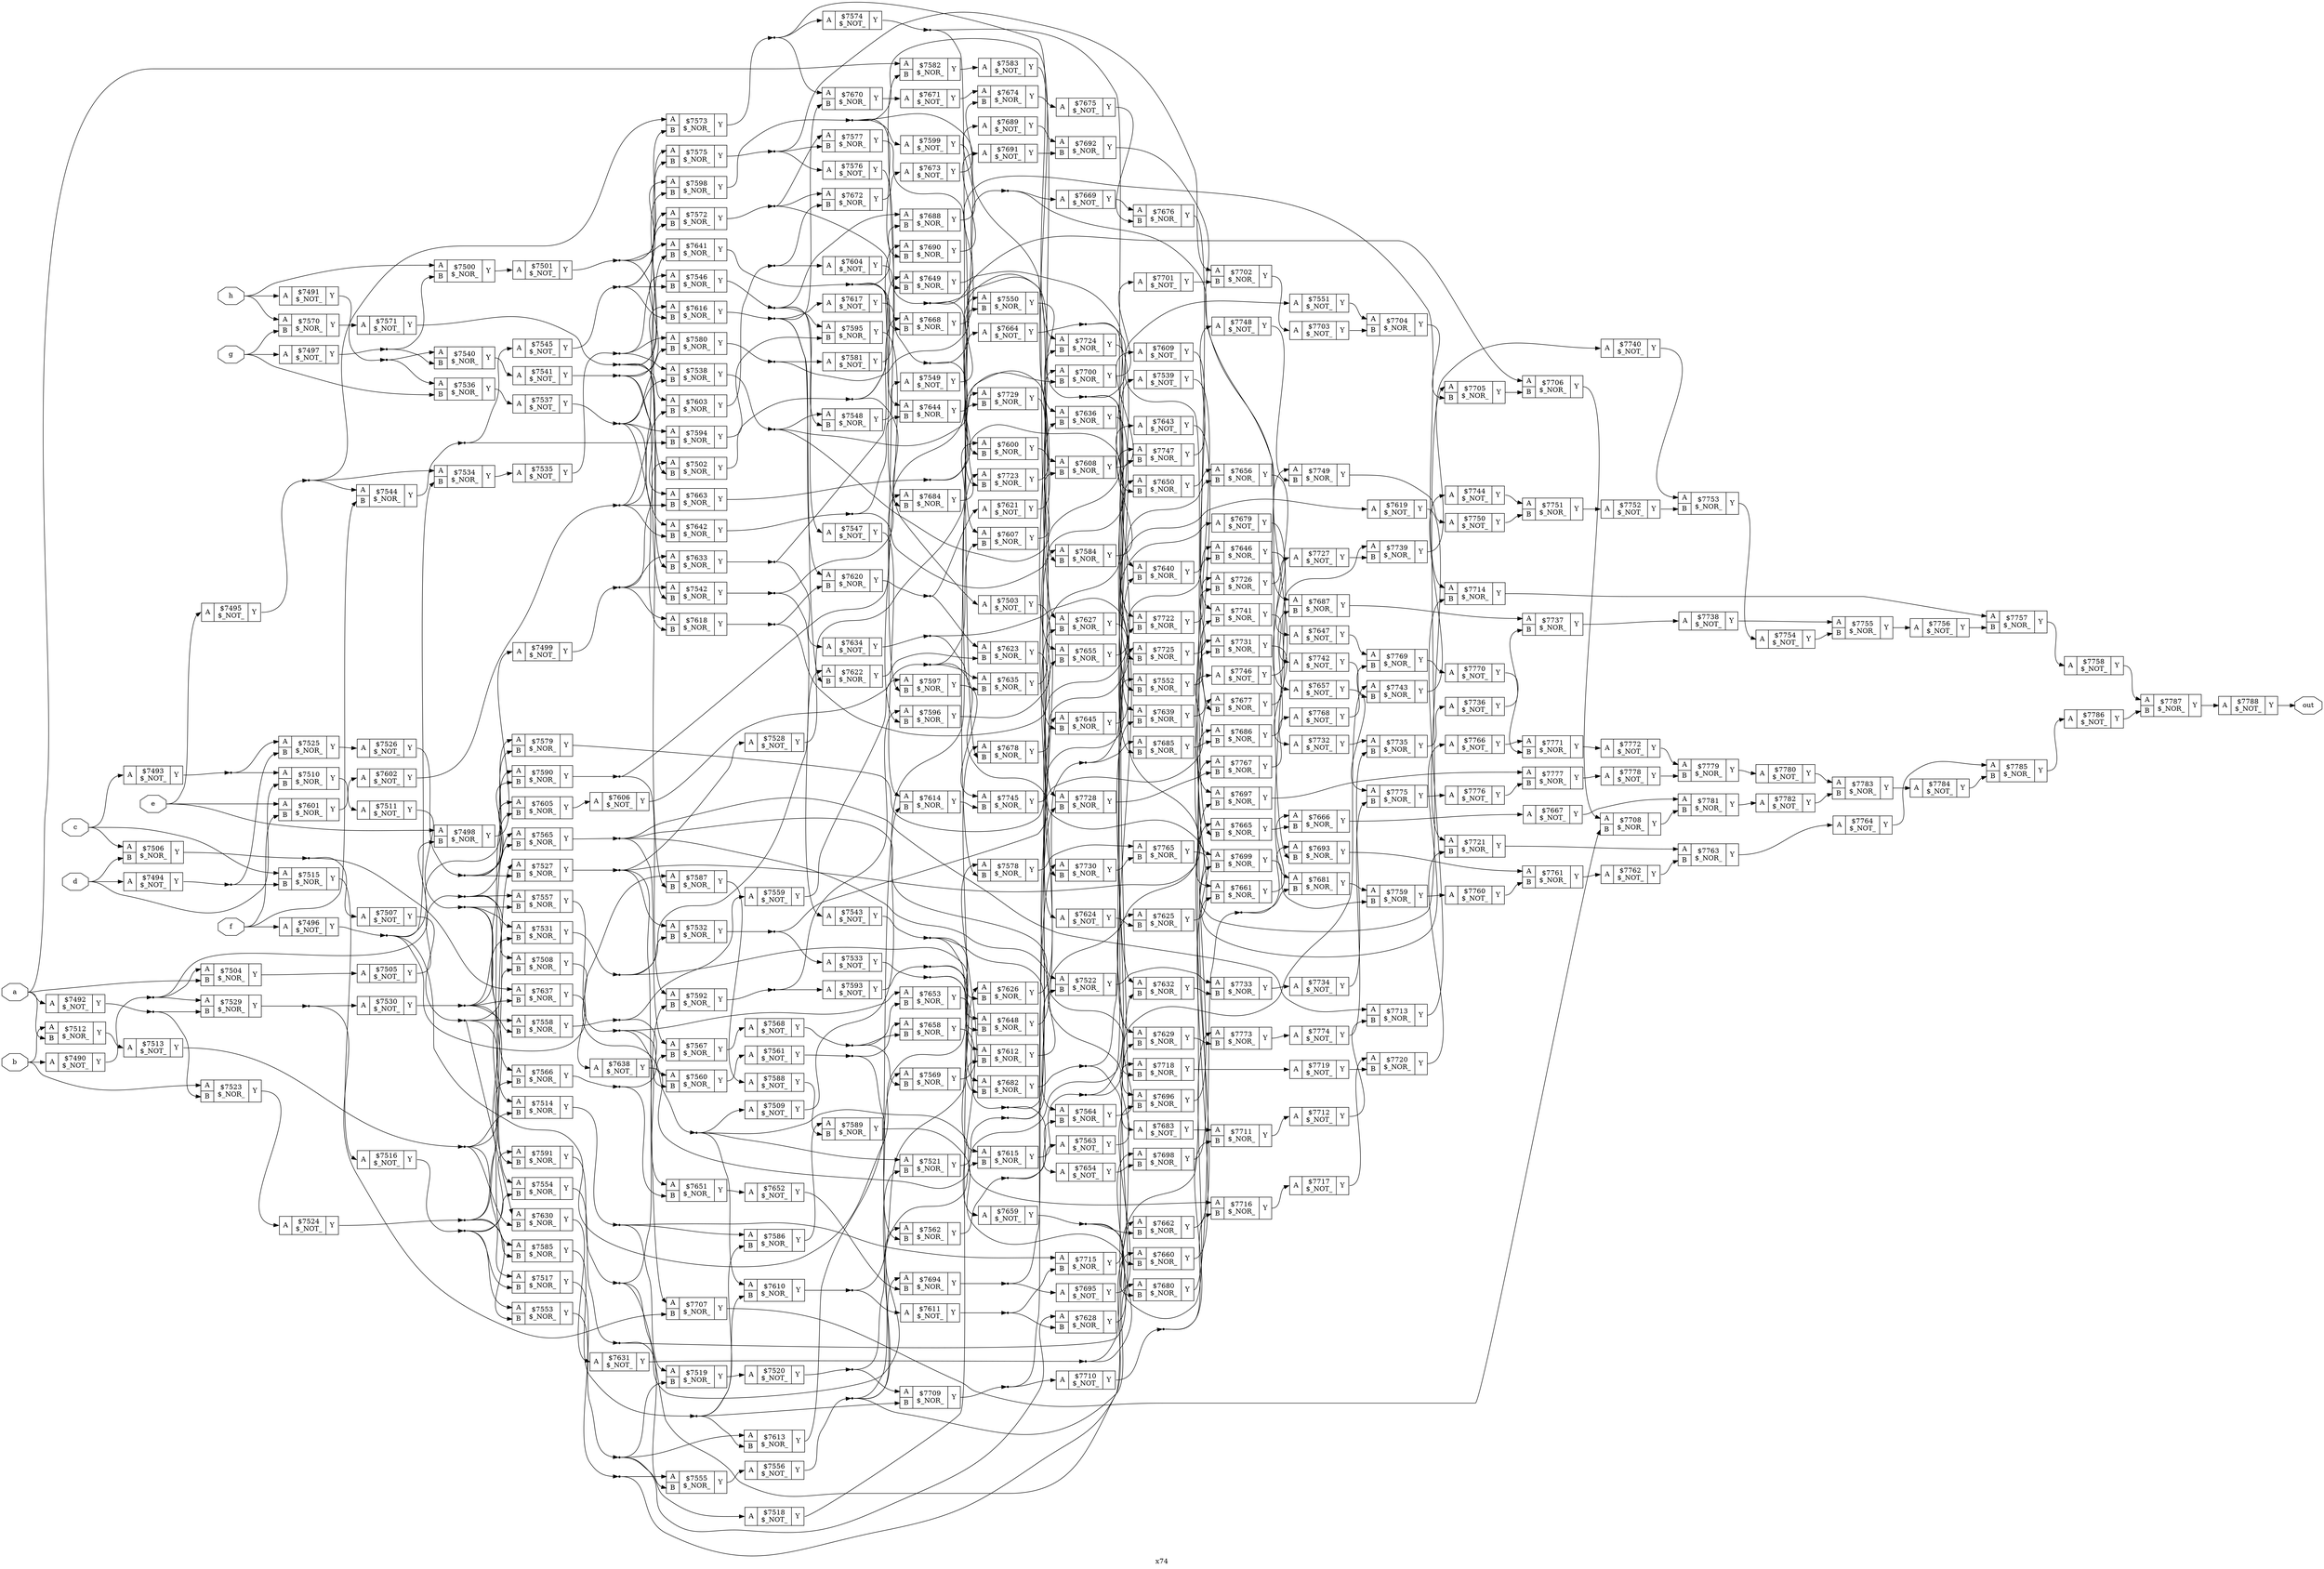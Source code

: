 digraph "x74" {
label="x74";
rankdir="LR";
remincross=true;
n299 [ shape=octagon, label="a", color="black", fontcolor="black" ];
n300 [ shape=octagon, label="b", color="black", fontcolor="black" ];
n301 [ shape=octagon, label="c", color="black", fontcolor="black" ];
n302 [ shape=octagon, label="d", color="black", fontcolor="black" ];
n303 [ shape=octagon, label="e", color="black", fontcolor="black" ];
n304 [ shape=octagon, label="f", color="black", fontcolor="black" ];
n305 [ shape=octagon, label="g", color="black", fontcolor="black" ];
n306 [ shape=octagon, label="h", color="black", fontcolor="black" ];
n307 [ shape=octagon, label="out", color="black", fontcolor="black" ];
c310 [ shape=record, label="{{<p308> A}|$7490\n$_NOT_|{<p309> Y}}" ];
c311 [ shape=record, label="{{<p308> A}|$7491\n$_NOT_|{<p309> Y}}" ];
c312 [ shape=record, label="{{<p308> A}|$7492\n$_NOT_|{<p309> Y}}" ];
c313 [ shape=record, label="{{<p308> A}|$7493\n$_NOT_|{<p309> Y}}" ];
c314 [ shape=record, label="{{<p308> A}|$7494\n$_NOT_|{<p309> Y}}" ];
c315 [ shape=record, label="{{<p308> A}|$7495\n$_NOT_|{<p309> Y}}" ];
c316 [ shape=record, label="{{<p308> A}|$7496\n$_NOT_|{<p309> Y}}" ];
c317 [ shape=record, label="{{<p308> A}|$7497\n$_NOT_|{<p309> Y}}" ];
c319 [ shape=record, label="{{<p308> A|<p318> B}|$7498\n$_NOR_|{<p309> Y}}" ];
c320 [ shape=record, label="{{<p308> A}|$7499\n$_NOT_|{<p309> Y}}" ];
c321 [ shape=record, label="{{<p308> A|<p318> B}|$7500\n$_NOR_|{<p309> Y}}" ];
c322 [ shape=record, label="{{<p308> A}|$7501\n$_NOT_|{<p309> Y}}" ];
c323 [ shape=record, label="{{<p308> A|<p318> B}|$7502\n$_NOR_|{<p309> Y}}" ];
c324 [ shape=record, label="{{<p308> A}|$7503\n$_NOT_|{<p309> Y}}" ];
c325 [ shape=record, label="{{<p308> A|<p318> B}|$7504\n$_NOR_|{<p309> Y}}" ];
c326 [ shape=record, label="{{<p308> A}|$7505\n$_NOT_|{<p309> Y}}" ];
c327 [ shape=record, label="{{<p308> A|<p318> B}|$7506\n$_NOR_|{<p309> Y}}" ];
c328 [ shape=record, label="{{<p308> A}|$7507\n$_NOT_|{<p309> Y}}" ];
c329 [ shape=record, label="{{<p308> A|<p318> B}|$7508\n$_NOR_|{<p309> Y}}" ];
c330 [ shape=record, label="{{<p308> A}|$7509\n$_NOT_|{<p309> Y}}" ];
c331 [ shape=record, label="{{<p308> A|<p318> B}|$7510\n$_NOR_|{<p309> Y}}" ];
c332 [ shape=record, label="{{<p308> A}|$7511\n$_NOT_|{<p309> Y}}" ];
c333 [ shape=record, label="{{<p308> A|<p318> B}|$7512\n$_NOR_|{<p309> Y}}" ];
c334 [ shape=record, label="{{<p308> A}|$7513\n$_NOT_|{<p309> Y}}" ];
c335 [ shape=record, label="{{<p308> A|<p318> B}|$7514\n$_NOR_|{<p309> Y}}" ];
c336 [ shape=record, label="{{<p308> A|<p318> B}|$7515\n$_NOR_|{<p309> Y}}" ];
c337 [ shape=record, label="{{<p308> A}|$7516\n$_NOT_|{<p309> Y}}" ];
c338 [ shape=record, label="{{<p308> A|<p318> B}|$7517\n$_NOR_|{<p309> Y}}" ];
c339 [ shape=record, label="{{<p308> A}|$7518\n$_NOT_|{<p309> Y}}" ];
c340 [ shape=record, label="{{<p308> A|<p318> B}|$7519\n$_NOR_|{<p309> Y}}" ];
c341 [ shape=record, label="{{<p308> A}|$7520\n$_NOT_|{<p309> Y}}" ];
c342 [ shape=record, label="{{<p308> A|<p318> B}|$7521\n$_NOR_|{<p309> Y}}" ];
c343 [ shape=record, label="{{<p308> A|<p318> B}|$7522\n$_NOR_|{<p309> Y}}" ];
c344 [ shape=record, label="{{<p308> A|<p318> B}|$7523\n$_NOR_|{<p309> Y}}" ];
c345 [ shape=record, label="{{<p308> A}|$7524\n$_NOT_|{<p309> Y}}" ];
c346 [ shape=record, label="{{<p308> A|<p318> B}|$7525\n$_NOR_|{<p309> Y}}" ];
c347 [ shape=record, label="{{<p308> A}|$7526\n$_NOT_|{<p309> Y}}" ];
c348 [ shape=record, label="{{<p308> A|<p318> B}|$7527\n$_NOR_|{<p309> Y}}" ];
c349 [ shape=record, label="{{<p308> A}|$7528\n$_NOT_|{<p309> Y}}" ];
c350 [ shape=record, label="{{<p308> A|<p318> B}|$7529\n$_NOR_|{<p309> Y}}" ];
c351 [ shape=record, label="{{<p308> A}|$7530\n$_NOT_|{<p309> Y}}" ];
c352 [ shape=record, label="{{<p308> A|<p318> B}|$7531\n$_NOR_|{<p309> Y}}" ];
c353 [ shape=record, label="{{<p308> A|<p318> B}|$7532\n$_NOR_|{<p309> Y}}" ];
c354 [ shape=record, label="{{<p308> A}|$7533\n$_NOT_|{<p309> Y}}" ];
c355 [ shape=record, label="{{<p308> A|<p318> B}|$7534\n$_NOR_|{<p309> Y}}" ];
c356 [ shape=record, label="{{<p308> A}|$7535\n$_NOT_|{<p309> Y}}" ];
c357 [ shape=record, label="{{<p308> A|<p318> B}|$7536\n$_NOR_|{<p309> Y}}" ];
c358 [ shape=record, label="{{<p308> A}|$7537\n$_NOT_|{<p309> Y}}" ];
c359 [ shape=record, label="{{<p308> A|<p318> B}|$7538\n$_NOR_|{<p309> Y}}" ];
c360 [ shape=record, label="{{<p308> A}|$7539\n$_NOT_|{<p309> Y}}" ];
c361 [ shape=record, label="{{<p308> A|<p318> B}|$7540\n$_NOR_|{<p309> Y}}" ];
c362 [ shape=record, label="{{<p308> A}|$7541\n$_NOT_|{<p309> Y}}" ];
c363 [ shape=record, label="{{<p308> A|<p318> B}|$7542\n$_NOR_|{<p309> Y}}" ];
c364 [ shape=record, label="{{<p308> A}|$7543\n$_NOT_|{<p309> Y}}" ];
c365 [ shape=record, label="{{<p308> A|<p318> B}|$7544\n$_NOR_|{<p309> Y}}" ];
c366 [ shape=record, label="{{<p308> A}|$7545\n$_NOT_|{<p309> Y}}" ];
c367 [ shape=record, label="{{<p308> A|<p318> B}|$7546\n$_NOR_|{<p309> Y}}" ];
c368 [ shape=record, label="{{<p308> A}|$7547\n$_NOT_|{<p309> Y}}" ];
c369 [ shape=record, label="{{<p308> A|<p318> B}|$7548\n$_NOR_|{<p309> Y}}" ];
c370 [ shape=record, label="{{<p308> A}|$7549\n$_NOT_|{<p309> Y}}" ];
c371 [ shape=record, label="{{<p308> A|<p318> B}|$7550\n$_NOR_|{<p309> Y}}" ];
c372 [ shape=record, label="{{<p308> A}|$7551\n$_NOT_|{<p309> Y}}" ];
c373 [ shape=record, label="{{<p308> A|<p318> B}|$7552\n$_NOR_|{<p309> Y}}" ];
c374 [ shape=record, label="{{<p308> A|<p318> B}|$7553\n$_NOR_|{<p309> Y}}" ];
c375 [ shape=record, label="{{<p308> A|<p318> B}|$7554\n$_NOR_|{<p309> Y}}" ];
c376 [ shape=record, label="{{<p308> A|<p318> B}|$7555\n$_NOR_|{<p309> Y}}" ];
c377 [ shape=record, label="{{<p308> A}|$7556\n$_NOT_|{<p309> Y}}" ];
c378 [ shape=record, label="{{<p308> A|<p318> B}|$7557\n$_NOR_|{<p309> Y}}" ];
c379 [ shape=record, label="{{<p308> A|<p318> B}|$7558\n$_NOR_|{<p309> Y}}" ];
c380 [ shape=record, label="{{<p308> A}|$7559\n$_NOT_|{<p309> Y}}" ];
c381 [ shape=record, label="{{<p308> A|<p318> B}|$7560\n$_NOR_|{<p309> Y}}" ];
c382 [ shape=record, label="{{<p308> A}|$7561\n$_NOT_|{<p309> Y}}" ];
c383 [ shape=record, label="{{<p308> A|<p318> B}|$7562\n$_NOR_|{<p309> Y}}" ];
c384 [ shape=record, label="{{<p308> A}|$7563\n$_NOT_|{<p309> Y}}" ];
c385 [ shape=record, label="{{<p308> A|<p318> B}|$7564\n$_NOR_|{<p309> Y}}" ];
c386 [ shape=record, label="{{<p308> A|<p318> B}|$7565\n$_NOR_|{<p309> Y}}" ];
c387 [ shape=record, label="{{<p308> A|<p318> B}|$7566\n$_NOR_|{<p309> Y}}" ];
c388 [ shape=record, label="{{<p308> A|<p318> B}|$7567\n$_NOR_|{<p309> Y}}" ];
c389 [ shape=record, label="{{<p308> A}|$7568\n$_NOT_|{<p309> Y}}" ];
c390 [ shape=record, label="{{<p308> A|<p318> B}|$7569\n$_NOR_|{<p309> Y}}" ];
c391 [ shape=record, label="{{<p308> A|<p318> B}|$7570\n$_NOR_|{<p309> Y}}" ];
c392 [ shape=record, label="{{<p308> A}|$7571\n$_NOT_|{<p309> Y}}" ];
c393 [ shape=record, label="{{<p308> A|<p318> B}|$7572\n$_NOR_|{<p309> Y}}" ];
c394 [ shape=record, label="{{<p308> A|<p318> B}|$7573\n$_NOR_|{<p309> Y}}" ];
c395 [ shape=record, label="{{<p308> A}|$7574\n$_NOT_|{<p309> Y}}" ];
c396 [ shape=record, label="{{<p308> A|<p318> B}|$7575\n$_NOR_|{<p309> Y}}" ];
c397 [ shape=record, label="{{<p308> A}|$7576\n$_NOT_|{<p309> Y}}" ];
c398 [ shape=record, label="{{<p308> A|<p318> B}|$7577\n$_NOR_|{<p309> Y}}" ];
c399 [ shape=record, label="{{<p308> A|<p318> B}|$7578\n$_NOR_|{<p309> Y}}" ];
c400 [ shape=record, label="{{<p308> A|<p318> B}|$7579\n$_NOR_|{<p309> Y}}" ];
c401 [ shape=record, label="{{<p308> A|<p318> B}|$7580\n$_NOR_|{<p309> Y}}" ];
c402 [ shape=record, label="{{<p308> A}|$7581\n$_NOT_|{<p309> Y}}" ];
c403 [ shape=record, label="{{<p308> A|<p318> B}|$7582\n$_NOR_|{<p309> Y}}" ];
c404 [ shape=record, label="{{<p308> A}|$7583\n$_NOT_|{<p309> Y}}" ];
c405 [ shape=record, label="{{<p308> A|<p318> B}|$7584\n$_NOR_|{<p309> Y}}" ];
c406 [ shape=record, label="{{<p308> A|<p318> B}|$7585\n$_NOR_|{<p309> Y}}" ];
c407 [ shape=record, label="{{<p308> A|<p318> B}|$7586\n$_NOR_|{<p309> Y}}" ];
c408 [ shape=record, label="{{<p308> A|<p318> B}|$7587\n$_NOR_|{<p309> Y}}" ];
c409 [ shape=record, label="{{<p308> A}|$7588\n$_NOT_|{<p309> Y}}" ];
c410 [ shape=record, label="{{<p308> A|<p318> B}|$7589\n$_NOR_|{<p309> Y}}" ];
c411 [ shape=record, label="{{<p308> A|<p318> B}|$7590\n$_NOR_|{<p309> Y}}" ];
c412 [ shape=record, label="{{<p308> A|<p318> B}|$7591\n$_NOR_|{<p309> Y}}" ];
c413 [ shape=record, label="{{<p308> A|<p318> B}|$7592\n$_NOR_|{<p309> Y}}" ];
c414 [ shape=record, label="{{<p308> A}|$7593\n$_NOT_|{<p309> Y}}" ];
c415 [ shape=record, label="{{<p308> A|<p318> B}|$7594\n$_NOR_|{<p309> Y}}" ];
c416 [ shape=record, label="{{<p308> A|<p318> B}|$7595\n$_NOR_|{<p309> Y}}" ];
c417 [ shape=record, label="{{<p308> A|<p318> B}|$7596\n$_NOR_|{<p309> Y}}" ];
c418 [ shape=record, label="{{<p308> A|<p318> B}|$7597\n$_NOR_|{<p309> Y}}" ];
c419 [ shape=record, label="{{<p308> A|<p318> B}|$7598\n$_NOR_|{<p309> Y}}" ];
c420 [ shape=record, label="{{<p308> A}|$7599\n$_NOT_|{<p309> Y}}" ];
c421 [ shape=record, label="{{<p308> A|<p318> B}|$7600\n$_NOR_|{<p309> Y}}" ];
c422 [ shape=record, label="{{<p308> A|<p318> B}|$7601\n$_NOR_|{<p309> Y}}" ];
c423 [ shape=record, label="{{<p308> A}|$7602\n$_NOT_|{<p309> Y}}" ];
c424 [ shape=record, label="{{<p308> A|<p318> B}|$7603\n$_NOR_|{<p309> Y}}" ];
c425 [ shape=record, label="{{<p308> A}|$7604\n$_NOT_|{<p309> Y}}" ];
c426 [ shape=record, label="{{<p308> A|<p318> B}|$7605\n$_NOR_|{<p309> Y}}" ];
c427 [ shape=record, label="{{<p308> A}|$7606\n$_NOT_|{<p309> Y}}" ];
c428 [ shape=record, label="{{<p308> A|<p318> B}|$7607\n$_NOR_|{<p309> Y}}" ];
c429 [ shape=record, label="{{<p308> A|<p318> B}|$7608\n$_NOR_|{<p309> Y}}" ];
c430 [ shape=record, label="{{<p308> A}|$7609\n$_NOT_|{<p309> Y}}" ];
c431 [ shape=record, label="{{<p308> A|<p318> B}|$7610\n$_NOR_|{<p309> Y}}" ];
c432 [ shape=record, label="{{<p308> A}|$7611\n$_NOT_|{<p309> Y}}" ];
c433 [ shape=record, label="{{<p308> A|<p318> B}|$7612\n$_NOR_|{<p309> Y}}" ];
c434 [ shape=record, label="{{<p308> A|<p318> B}|$7613\n$_NOR_|{<p309> Y}}" ];
c435 [ shape=record, label="{{<p308> A|<p318> B}|$7614\n$_NOR_|{<p309> Y}}" ];
c436 [ shape=record, label="{{<p308> A|<p318> B}|$7615\n$_NOR_|{<p309> Y}}" ];
c437 [ shape=record, label="{{<p308> A|<p318> B}|$7616\n$_NOR_|{<p309> Y}}" ];
c438 [ shape=record, label="{{<p308> A}|$7617\n$_NOT_|{<p309> Y}}" ];
c439 [ shape=record, label="{{<p308> A|<p318> B}|$7618\n$_NOR_|{<p309> Y}}" ];
c440 [ shape=record, label="{{<p308> A}|$7619\n$_NOT_|{<p309> Y}}" ];
c441 [ shape=record, label="{{<p308> A|<p318> B}|$7620\n$_NOR_|{<p309> Y}}" ];
c442 [ shape=record, label="{{<p308> A}|$7621\n$_NOT_|{<p309> Y}}" ];
c443 [ shape=record, label="{{<p308> A|<p318> B}|$7622\n$_NOR_|{<p309> Y}}" ];
c444 [ shape=record, label="{{<p308> A|<p318> B}|$7623\n$_NOR_|{<p309> Y}}" ];
c445 [ shape=record, label="{{<p308> A}|$7624\n$_NOT_|{<p309> Y}}" ];
c446 [ shape=record, label="{{<p308> A|<p318> B}|$7625\n$_NOR_|{<p309> Y}}" ];
c447 [ shape=record, label="{{<p308> A|<p318> B}|$7626\n$_NOR_|{<p309> Y}}" ];
c448 [ shape=record, label="{{<p308> A|<p318> B}|$7627\n$_NOR_|{<p309> Y}}" ];
c449 [ shape=record, label="{{<p308> A|<p318> B}|$7628\n$_NOR_|{<p309> Y}}" ];
c450 [ shape=record, label="{{<p308> A|<p318> B}|$7629\n$_NOR_|{<p309> Y}}" ];
c451 [ shape=record, label="{{<p308> A|<p318> B}|$7630\n$_NOR_|{<p309> Y}}" ];
c452 [ shape=record, label="{{<p308> A}|$7631\n$_NOT_|{<p309> Y}}" ];
c453 [ shape=record, label="{{<p308> A|<p318> B}|$7632\n$_NOR_|{<p309> Y}}" ];
c454 [ shape=record, label="{{<p308> A|<p318> B}|$7633\n$_NOR_|{<p309> Y}}" ];
c455 [ shape=record, label="{{<p308> A}|$7634\n$_NOT_|{<p309> Y}}" ];
c456 [ shape=record, label="{{<p308> A|<p318> B}|$7635\n$_NOR_|{<p309> Y}}" ];
c457 [ shape=record, label="{{<p308> A|<p318> B}|$7636\n$_NOR_|{<p309> Y}}" ];
c458 [ shape=record, label="{{<p308> A|<p318> B}|$7637\n$_NOR_|{<p309> Y}}" ];
c459 [ shape=record, label="{{<p308> A}|$7638\n$_NOT_|{<p309> Y}}" ];
c460 [ shape=record, label="{{<p308> A|<p318> B}|$7639\n$_NOR_|{<p309> Y}}" ];
c461 [ shape=record, label="{{<p308> A|<p318> B}|$7640\n$_NOR_|{<p309> Y}}" ];
c462 [ shape=record, label="{{<p308> A|<p318> B}|$7641\n$_NOR_|{<p309> Y}}" ];
c463 [ shape=record, label="{{<p308> A|<p318> B}|$7642\n$_NOR_|{<p309> Y}}" ];
c464 [ shape=record, label="{{<p308> A}|$7643\n$_NOT_|{<p309> Y}}" ];
c465 [ shape=record, label="{{<p308> A|<p318> B}|$7644\n$_NOR_|{<p309> Y}}" ];
c466 [ shape=record, label="{{<p308> A|<p318> B}|$7645\n$_NOR_|{<p309> Y}}" ];
c467 [ shape=record, label="{{<p308> A|<p318> B}|$7646\n$_NOR_|{<p309> Y}}" ];
c468 [ shape=record, label="{{<p308> A}|$7647\n$_NOT_|{<p309> Y}}" ];
c469 [ shape=record, label="{{<p308> A|<p318> B}|$7648\n$_NOR_|{<p309> Y}}" ];
c470 [ shape=record, label="{{<p308> A|<p318> B}|$7649\n$_NOR_|{<p309> Y}}" ];
c471 [ shape=record, label="{{<p308> A|<p318> B}|$7650\n$_NOR_|{<p309> Y}}" ];
c472 [ shape=record, label="{{<p308> A|<p318> B}|$7651\n$_NOR_|{<p309> Y}}" ];
c473 [ shape=record, label="{{<p308> A}|$7652\n$_NOT_|{<p309> Y}}" ];
c474 [ shape=record, label="{{<p308> A|<p318> B}|$7653\n$_NOR_|{<p309> Y}}" ];
c475 [ shape=record, label="{{<p308> A}|$7654\n$_NOT_|{<p309> Y}}" ];
c476 [ shape=record, label="{{<p308> A|<p318> B}|$7655\n$_NOR_|{<p309> Y}}" ];
c477 [ shape=record, label="{{<p308> A|<p318> B}|$7656\n$_NOR_|{<p309> Y}}" ];
c478 [ shape=record, label="{{<p308> A}|$7657\n$_NOT_|{<p309> Y}}" ];
c479 [ shape=record, label="{{<p308> A|<p318> B}|$7658\n$_NOR_|{<p309> Y}}" ];
c480 [ shape=record, label="{{<p308> A}|$7659\n$_NOT_|{<p309> Y}}" ];
c481 [ shape=record, label="{{<p308> A|<p318> B}|$7660\n$_NOR_|{<p309> Y}}" ];
c482 [ shape=record, label="{{<p308> A|<p318> B}|$7661\n$_NOR_|{<p309> Y}}" ];
c483 [ shape=record, label="{{<p308> A|<p318> B}|$7662\n$_NOR_|{<p309> Y}}" ];
c484 [ shape=record, label="{{<p308> A|<p318> B}|$7663\n$_NOR_|{<p309> Y}}" ];
c485 [ shape=record, label="{{<p308> A}|$7664\n$_NOT_|{<p309> Y}}" ];
c486 [ shape=record, label="{{<p308> A|<p318> B}|$7665\n$_NOR_|{<p309> Y}}" ];
c487 [ shape=record, label="{{<p308> A|<p318> B}|$7666\n$_NOR_|{<p309> Y}}" ];
c488 [ shape=record, label="{{<p308> A}|$7667\n$_NOT_|{<p309> Y}}" ];
c489 [ shape=record, label="{{<p308> A|<p318> B}|$7668\n$_NOR_|{<p309> Y}}" ];
c490 [ shape=record, label="{{<p308> A}|$7669\n$_NOT_|{<p309> Y}}" ];
c491 [ shape=record, label="{{<p308> A|<p318> B}|$7670\n$_NOR_|{<p309> Y}}" ];
c492 [ shape=record, label="{{<p308> A}|$7671\n$_NOT_|{<p309> Y}}" ];
c493 [ shape=record, label="{{<p308> A|<p318> B}|$7672\n$_NOR_|{<p309> Y}}" ];
c494 [ shape=record, label="{{<p308> A}|$7673\n$_NOT_|{<p309> Y}}" ];
c495 [ shape=record, label="{{<p308> A|<p318> B}|$7674\n$_NOR_|{<p309> Y}}" ];
c496 [ shape=record, label="{{<p308> A}|$7675\n$_NOT_|{<p309> Y}}" ];
c497 [ shape=record, label="{{<p308> A|<p318> B}|$7676\n$_NOR_|{<p309> Y}}" ];
c498 [ shape=record, label="{{<p308> A|<p318> B}|$7677\n$_NOR_|{<p309> Y}}" ];
c499 [ shape=record, label="{{<p308> A|<p318> B}|$7678\n$_NOR_|{<p309> Y}}" ];
c500 [ shape=record, label="{{<p308> A}|$7679\n$_NOT_|{<p309> Y}}" ];
c501 [ shape=record, label="{{<p308> A|<p318> B}|$7680\n$_NOR_|{<p309> Y}}" ];
c502 [ shape=record, label="{{<p308> A|<p318> B}|$7681\n$_NOR_|{<p309> Y}}" ];
c503 [ shape=record, label="{{<p308> A|<p318> B}|$7682\n$_NOR_|{<p309> Y}}" ];
c504 [ shape=record, label="{{<p308> A}|$7683\n$_NOT_|{<p309> Y}}" ];
c505 [ shape=record, label="{{<p308> A|<p318> B}|$7684\n$_NOR_|{<p309> Y}}" ];
c506 [ shape=record, label="{{<p308> A|<p318> B}|$7685\n$_NOR_|{<p309> Y}}" ];
c507 [ shape=record, label="{{<p308> A|<p318> B}|$7686\n$_NOR_|{<p309> Y}}" ];
c508 [ shape=record, label="{{<p308> A|<p318> B}|$7687\n$_NOR_|{<p309> Y}}" ];
c509 [ shape=record, label="{{<p308> A|<p318> B}|$7688\n$_NOR_|{<p309> Y}}" ];
c510 [ shape=record, label="{{<p308> A}|$7689\n$_NOT_|{<p309> Y}}" ];
c511 [ shape=record, label="{{<p308> A|<p318> B}|$7690\n$_NOR_|{<p309> Y}}" ];
c512 [ shape=record, label="{{<p308> A}|$7691\n$_NOT_|{<p309> Y}}" ];
c513 [ shape=record, label="{{<p308> A|<p318> B}|$7692\n$_NOR_|{<p309> Y}}" ];
c514 [ shape=record, label="{{<p308> A|<p318> B}|$7693\n$_NOR_|{<p309> Y}}" ];
c515 [ shape=record, label="{{<p308> A|<p318> B}|$7694\n$_NOR_|{<p309> Y}}" ];
c516 [ shape=record, label="{{<p308> A}|$7695\n$_NOT_|{<p309> Y}}" ];
c517 [ shape=record, label="{{<p308> A|<p318> B}|$7696\n$_NOR_|{<p309> Y}}" ];
c518 [ shape=record, label="{{<p308> A|<p318> B}|$7697\n$_NOR_|{<p309> Y}}" ];
c519 [ shape=record, label="{{<p308> A|<p318> B}|$7698\n$_NOR_|{<p309> Y}}" ];
c520 [ shape=record, label="{{<p308> A|<p318> B}|$7699\n$_NOR_|{<p309> Y}}" ];
c521 [ shape=record, label="{{<p308> A|<p318> B}|$7700\n$_NOR_|{<p309> Y}}" ];
c522 [ shape=record, label="{{<p308> A}|$7701\n$_NOT_|{<p309> Y}}" ];
c523 [ shape=record, label="{{<p308> A|<p318> B}|$7702\n$_NOR_|{<p309> Y}}" ];
c524 [ shape=record, label="{{<p308> A}|$7703\n$_NOT_|{<p309> Y}}" ];
c525 [ shape=record, label="{{<p308> A|<p318> B}|$7704\n$_NOR_|{<p309> Y}}" ];
c526 [ shape=record, label="{{<p308> A|<p318> B}|$7705\n$_NOR_|{<p309> Y}}" ];
c527 [ shape=record, label="{{<p308> A|<p318> B}|$7706\n$_NOR_|{<p309> Y}}" ];
c528 [ shape=record, label="{{<p308> A|<p318> B}|$7707\n$_NOR_|{<p309> Y}}" ];
c529 [ shape=record, label="{{<p308> A|<p318> B}|$7708\n$_NOR_|{<p309> Y}}" ];
c530 [ shape=record, label="{{<p308> A|<p318> B}|$7709\n$_NOR_|{<p309> Y}}" ];
c531 [ shape=record, label="{{<p308> A}|$7710\n$_NOT_|{<p309> Y}}" ];
c532 [ shape=record, label="{{<p308> A|<p318> B}|$7711\n$_NOR_|{<p309> Y}}" ];
c533 [ shape=record, label="{{<p308> A}|$7712\n$_NOT_|{<p309> Y}}" ];
c534 [ shape=record, label="{{<p308> A|<p318> B}|$7713\n$_NOR_|{<p309> Y}}" ];
c535 [ shape=record, label="{{<p308> A|<p318> B}|$7714\n$_NOR_|{<p309> Y}}" ];
c536 [ shape=record, label="{{<p308> A|<p318> B}|$7715\n$_NOR_|{<p309> Y}}" ];
c537 [ shape=record, label="{{<p308> A|<p318> B}|$7716\n$_NOR_|{<p309> Y}}" ];
c538 [ shape=record, label="{{<p308> A}|$7717\n$_NOT_|{<p309> Y}}" ];
c539 [ shape=record, label="{{<p308> A|<p318> B}|$7718\n$_NOR_|{<p309> Y}}" ];
c540 [ shape=record, label="{{<p308> A}|$7719\n$_NOT_|{<p309> Y}}" ];
c541 [ shape=record, label="{{<p308> A|<p318> B}|$7720\n$_NOR_|{<p309> Y}}" ];
c542 [ shape=record, label="{{<p308> A|<p318> B}|$7721\n$_NOR_|{<p309> Y}}" ];
c543 [ shape=record, label="{{<p308> A|<p318> B}|$7722\n$_NOR_|{<p309> Y}}" ];
c544 [ shape=record, label="{{<p308> A|<p318> B}|$7723\n$_NOR_|{<p309> Y}}" ];
c545 [ shape=record, label="{{<p308> A|<p318> B}|$7724\n$_NOR_|{<p309> Y}}" ];
c546 [ shape=record, label="{{<p308> A|<p318> B}|$7725\n$_NOR_|{<p309> Y}}" ];
c547 [ shape=record, label="{{<p308> A|<p318> B}|$7726\n$_NOR_|{<p309> Y}}" ];
c548 [ shape=record, label="{{<p308> A}|$7727\n$_NOT_|{<p309> Y}}" ];
c549 [ shape=record, label="{{<p308> A|<p318> B}|$7728\n$_NOR_|{<p309> Y}}" ];
c550 [ shape=record, label="{{<p308> A|<p318> B}|$7729\n$_NOR_|{<p309> Y}}" ];
c551 [ shape=record, label="{{<p308> A|<p318> B}|$7730\n$_NOR_|{<p309> Y}}" ];
c552 [ shape=record, label="{{<p308> A|<p318> B}|$7731\n$_NOR_|{<p309> Y}}" ];
c553 [ shape=record, label="{{<p308> A}|$7732\n$_NOT_|{<p309> Y}}" ];
c554 [ shape=record, label="{{<p308> A|<p318> B}|$7733\n$_NOR_|{<p309> Y}}" ];
c555 [ shape=record, label="{{<p308> A}|$7734\n$_NOT_|{<p309> Y}}" ];
c556 [ shape=record, label="{{<p308> A|<p318> B}|$7735\n$_NOR_|{<p309> Y}}" ];
c557 [ shape=record, label="{{<p308> A}|$7736\n$_NOT_|{<p309> Y}}" ];
c558 [ shape=record, label="{{<p308> A|<p318> B}|$7737\n$_NOR_|{<p309> Y}}" ];
c559 [ shape=record, label="{{<p308> A}|$7738\n$_NOT_|{<p309> Y}}" ];
c560 [ shape=record, label="{{<p308> A|<p318> B}|$7739\n$_NOR_|{<p309> Y}}" ];
c561 [ shape=record, label="{{<p308> A}|$7740\n$_NOT_|{<p309> Y}}" ];
c562 [ shape=record, label="{{<p308> A|<p318> B}|$7741\n$_NOR_|{<p309> Y}}" ];
c563 [ shape=record, label="{{<p308> A}|$7742\n$_NOT_|{<p309> Y}}" ];
c564 [ shape=record, label="{{<p308> A|<p318> B}|$7743\n$_NOR_|{<p309> Y}}" ];
c565 [ shape=record, label="{{<p308> A}|$7744\n$_NOT_|{<p309> Y}}" ];
c566 [ shape=record, label="{{<p308> A|<p318> B}|$7745\n$_NOR_|{<p309> Y}}" ];
c567 [ shape=record, label="{{<p308> A}|$7746\n$_NOT_|{<p309> Y}}" ];
c568 [ shape=record, label="{{<p308> A|<p318> B}|$7747\n$_NOR_|{<p309> Y}}" ];
c569 [ shape=record, label="{{<p308> A}|$7748\n$_NOT_|{<p309> Y}}" ];
c570 [ shape=record, label="{{<p308> A|<p318> B}|$7749\n$_NOR_|{<p309> Y}}" ];
c571 [ shape=record, label="{{<p308> A}|$7750\n$_NOT_|{<p309> Y}}" ];
c572 [ shape=record, label="{{<p308> A|<p318> B}|$7751\n$_NOR_|{<p309> Y}}" ];
c573 [ shape=record, label="{{<p308> A}|$7752\n$_NOT_|{<p309> Y}}" ];
c574 [ shape=record, label="{{<p308> A|<p318> B}|$7753\n$_NOR_|{<p309> Y}}" ];
c575 [ shape=record, label="{{<p308> A}|$7754\n$_NOT_|{<p309> Y}}" ];
c576 [ shape=record, label="{{<p308> A|<p318> B}|$7755\n$_NOR_|{<p309> Y}}" ];
c577 [ shape=record, label="{{<p308> A}|$7756\n$_NOT_|{<p309> Y}}" ];
c578 [ shape=record, label="{{<p308> A|<p318> B}|$7757\n$_NOR_|{<p309> Y}}" ];
c579 [ shape=record, label="{{<p308> A}|$7758\n$_NOT_|{<p309> Y}}" ];
c580 [ shape=record, label="{{<p308> A|<p318> B}|$7759\n$_NOR_|{<p309> Y}}" ];
c581 [ shape=record, label="{{<p308> A}|$7760\n$_NOT_|{<p309> Y}}" ];
c582 [ shape=record, label="{{<p308> A|<p318> B}|$7761\n$_NOR_|{<p309> Y}}" ];
c583 [ shape=record, label="{{<p308> A}|$7762\n$_NOT_|{<p309> Y}}" ];
c584 [ shape=record, label="{{<p308> A|<p318> B}|$7763\n$_NOR_|{<p309> Y}}" ];
c585 [ shape=record, label="{{<p308> A}|$7764\n$_NOT_|{<p309> Y}}" ];
c586 [ shape=record, label="{{<p308> A|<p318> B}|$7765\n$_NOR_|{<p309> Y}}" ];
c587 [ shape=record, label="{{<p308> A}|$7766\n$_NOT_|{<p309> Y}}" ];
c588 [ shape=record, label="{{<p308> A|<p318> B}|$7767\n$_NOR_|{<p309> Y}}" ];
c589 [ shape=record, label="{{<p308> A}|$7768\n$_NOT_|{<p309> Y}}" ];
c590 [ shape=record, label="{{<p308> A|<p318> B}|$7769\n$_NOR_|{<p309> Y}}" ];
c591 [ shape=record, label="{{<p308> A}|$7770\n$_NOT_|{<p309> Y}}" ];
c592 [ shape=record, label="{{<p308> A|<p318> B}|$7771\n$_NOR_|{<p309> Y}}" ];
c593 [ shape=record, label="{{<p308> A}|$7772\n$_NOT_|{<p309> Y}}" ];
c594 [ shape=record, label="{{<p308> A|<p318> B}|$7773\n$_NOR_|{<p309> Y}}" ];
c595 [ shape=record, label="{{<p308> A}|$7774\n$_NOT_|{<p309> Y}}" ];
c596 [ shape=record, label="{{<p308> A|<p318> B}|$7775\n$_NOR_|{<p309> Y}}" ];
c597 [ shape=record, label="{{<p308> A}|$7776\n$_NOT_|{<p309> Y}}" ];
c598 [ shape=record, label="{{<p308> A|<p318> B}|$7777\n$_NOR_|{<p309> Y}}" ];
c599 [ shape=record, label="{{<p308> A}|$7778\n$_NOT_|{<p309> Y}}" ];
c600 [ shape=record, label="{{<p308> A|<p318> B}|$7779\n$_NOR_|{<p309> Y}}" ];
c601 [ shape=record, label="{{<p308> A}|$7780\n$_NOT_|{<p309> Y}}" ];
c602 [ shape=record, label="{{<p308> A|<p318> B}|$7781\n$_NOR_|{<p309> Y}}" ];
c603 [ shape=record, label="{{<p308> A}|$7782\n$_NOT_|{<p309> Y}}" ];
c604 [ shape=record, label="{{<p308> A|<p318> B}|$7783\n$_NOR_|{<p309> Y}}" ];
c605 [ shape=record, label="{{<p308> A}|$7784\n$_NOT_|{<p309> Y}}" ];
c606 [ shape=record, label="{{<p308> A|<p318> B}|$7785\n$_NOR_|{<p309> Y}}" ];
c607 [ shape=record, label="{{<p308> A}|$7786\n$_NOT_|{<p309> Y}}" ];
c608 [ shape=record, label="{{<p308> A|<p318> B}|$7787\n$_NOR_|{<p309> Y}}" ];
c609 [ shape=record, label="{{<p308> A}|$7788\n$_NOT_|{<p309> Y}}" ];
n1 [ shape=point ];
c401:p309:e -> n1:w [color="black", label=""];
n1:e -> c402:p308:w [color="black", label=""];
n1:e -> c527:p308:w [color="black", label=""];
c410:p309:e -> c594:p308:w [color="black", label=""];
c491:p309:e -> c492:p308:w [color="black", label=""];
c492:p309:e -> c495:p308:w [color="black", label=""];
c493:p309:e -> c494:p308:w [color="black", label=""];
c494:p309:e -> c495:p318:w [color="black", label=""];
c495:p309:e -> c496:p308:w [color="black", label=""];
c496:p309:e -> c497:p318:w [color="black", label=""];
c497:p309:e -> c498:p318:w [color="black", label=""];
c498:p309:e -> c560:p308:w [color="black", label=""];
c499:p309:e -> c500:p308:w [color="black", label=""];
c500:p309:e -> c502:p308:w [color="black", label=""];
n11 [ shape=point ];
c310:p309:e -> n11:w [color="black", label=""];
n11:e -> c325:p308:w [color="black", label=""];
n11:e -> c350:p308:w [color="black", label=""];
n11:e -> c400:p308:w [color="black", label=""];
n110 [ shape=point ];
c320:p309:e -> n110:w [color="black", label=""];
n110:e -> c323:p308:w [color="black", label=""];
n110:e -> c363:p308:w [color="black", label=""];
n110:e -> c439:p308:w [color="black", label=""];
n110:e -> c454:p308:w [color="black", label=""];
n111 [ shape=point ];
c501:p309:e -> n111:w [color="black", label=""];
n111:e -> c502:p318:w [color="black", label=""];
n111:e -> c514:p308:w [color="black", label=""];
c502:p309:e -> c580:p308:w [color="black", label=""];
n113 [ shape=point ];
c503:p309:e -> n113:w [color="black", label=""];
n113:e -> c504:p308:w [color="black", label=""];
n113:e -> c543:p318:w [color="black", label=""];
c504:p309:e -> c532:p308:w [color="black", label=""];
c505:p309:e -> c506:p318:w [color="black", label=""];
c506:p309:e -> c507:p318:w [color="black", label=""];
c507:p309:e -> c508:p318:w [color="black", label=""];
c508:p309:e -> c558:p308:w [color="black", label=""];
c509:p309:e -> c510:p308:w [color="black", label=""];
n12 [ shape=point ];
c411:p309:e -> n12:w [color="black", label=""];
n12:e -> c413:p308:w [color="black", label=""];
n12:e -> c505:p308:w [color="black", label=""];
c510:p309:e -> c513:p308:w [color="black", label=""];
c321:p309:e -> c322:p308:w [color="black", label=""];
c511:p309:e -> c512:p308:w [color="black", label=""];
c512:p309:e -> c513:p318:w [color="black", label=""];
c513:p309:e -> c514:p318:w [color="black", label=""];
c514:p309:e -> c582:p308:w [color="black", label=""];
n126 [ shape=point ];
c515:p309:e -> n126:w [color="black", label=""];
n126:e -> c516:p308:w [color="black", label=""];
n126:e -> c549:p318:w [color="black", label=""];
c516:p309:e -> c517:p318:w [color="black", label=""];
c517:p309:e -> c518:p318:w [color="black", label=""];
c518:p309:e -> c598:p308:w [color="black", label=""];
n13 [ shape=point ];
c412:p309:e -> n13:w [color="black", label=""];
n13:e -> c413:p318:w [color="black", label=""];
n13:e -> c436:p318:w [color="black", label=""];
n13:e -> c481:p308:w [color="black", label=""];
c519:p309:e -> c520:p318:w [color="black", label=""];
c520:p309:e -> c580:p318:w [color="black", label=""];
n132 [ shape=point ];
c322:p309:e -> n132:w [color="black", label=""];
n132:e -> c323:p318:w [color="black", label=""];
n132:e -> c394:p318:w [color="black", label=""];
n132:e -> c396:p308:w [color="black", label=""];
n132:e -> c462:p308:w [color="black", label=""];
c521:p309:e -> c522:p308:w [color="black", label=""];
c522:p309:e -> c523:p318:w [color="black", label=""];
c523:p309:e -> c524:p308:w [color="black", label=""];
c524:p309:e -> c525:p318:w [color="black", label=""];
c525:p309:e -> c526:p318:w [color="black", label=""];
c526:p309:e -> c527:p318:w [color="black", label=""];
c527:p309:e -> c529:p308:w [color="black", label=""];
n14 [ shape=point ];
c413:p309:e -> n14:w [color="black", label=""];
n14:e -> c414:p308:w [color="black", label=""];
n14:e -> c417:p308:w [color="black", label=""];
c528:p309:e -> c529:p318:w [color="black", label=""];
c529:p309:e -> c602:p318:w [color="black", label=""];
n142 [ shape=point ];
c530:p309:e -> n142:w [color="black", label=""];
n142:e -> c531:p308:w [color="black", label=""];
n142:e -> c551:p308:w [color="black", label=""];
n143 [ shape=point ];
c323:p309:e -> n143:w [color="black", label=""];
n143:e -> c324:p308:w [color="black", label=""];
n143:e -> c470:p308:w [color="black", label=""];
n143:e -> c511:p308:w [color="black", label=""];
n144 [ shape=point ];
c531:p309:e -> n144:w [color="black", label=""];
n144:e -> c532:p318:w [color="black", label=""];
n144:e -> c537:p318:w [color="black", label=""];
c532:p309:e -> c533:p308:w [color="black", label=""];
c533:p309:e -> c534:p318:w [color="black", label=""];
c534:p309:e -> c535:p318:w [color="black", label=""];
c535:p309:e -> c578:p308:w [color="black", label=""];
c536:p309:e -> c546:p308:w [color="black", label=""];
n15 [ shape=point ];
c414:p309:e -> n15:w [color="black", label=""];
n15:e -> c469:p318:w [color="black", label=""];
n15:e -> c503:p318:w [color="black", label=""];
c537:p309:e -> c538:p308:w [color="black", label=""];
c538:p309:e -> c541:p308:w [color="black", label=""];
c539:p309:e -> c540:p308:w [color="black", label=""];
c540:p309:e -> c541:p318:w [color="black", label=""];
c324:p309:e -> c343:p308:w [color="black", label=""];
c541:p309:e -> c542:p318:w [color="black", label=""];
c542:p309:e -> c584:p308:w [color="black", label=""];
c543:p309:e -> c547:p308:w [color="black", label=""];
c544:p309:e -> c545:p318:w [color="black", label=""];
c545:p309:e -> c546:p318:w [color="black", label=""];
c415:p309:e -> c416:p318:w [color="black", label=""];
c546:p309:e -> c547:p318:w [color="black", label=""];
c547:p309:e -> c548:p308:w [color="black", label=""];
c548:p309:e -> c560:p318:w [color="black", label=""];
c549:p309:e -> c588:p318:w [color="black", label=""];
c550:p309:e -> c551:p318:w [color="black", label=""];
c325:p309:e -> c326:p308:w [color="black", label=""];
c551:p309:e -> c586:p318:w [color="black", label=""];
c552:p309:e -> c553:p308:w [color="black", label=""];
c553:p309:e -> c556:p308:w [color="black", label=""];
c554:p309:e -> c555:p308:w [color="black", label=""];
c416:p309:e -> c417:p318:w [color="black", label=""];
c555:p309:e -> c556:p318:w [color="black", label=""];
c556:p309:e -> c557:p308:w [color="black", label=""];
c557:p309:e -> c558:p318:w [color="black", label=""];
c558:p309:e -> c559:p308:w [color="black", label=""];
c559:p309:e -> c576:p308:w [color="black", label=""];
c560:p309:e -> c561:p308:w [color="black", label=""];
n176 [ shape=point ];
c326:p309:e -> n176:w [color="black", label=""];
n176:e -> c329:p308:w [color="black", label=""];
n176:e -> c375:p308:w [color="black", label=""];
n176:e -> c378:p308:w [color="black", label=""];
n176:e -> c411:p308:w [color="black", label=""];
c561:p309:e -> c574:p308:w [color="black", label=""];
c562:p309:e -> c563:p308:w [color="black", label=""];
c563:p309:e -> c564:p318:w [color="black", label=""];
c417:p309:e -> c568:p318:w [color="black", label=""];
c564:p309:e -> c565:p308:w [color="black", label=""];
c565:p309:e -> c572:p308:w [color="black", label=""];
c566:p309:e -> c567:p308:w [color="black", label=""];
c567:p309:e -> c570:p308:w [color="black", label=""];
c568:p309:e -> c569:p308:w [color="black", label=""];
c569:p309:e -> c570:p318:w [color="black", label=""];
c570:p309:e -> c571:p308:w [color="black", label=""];
n187 [ shape=point ];
c327:p309:e -> n187:w [color="black", label=""];
n187:e -> c328:p308:w [color="black", label=""];
n187:e -> c458:p308:w [color="black", label=""];
c571:p309:e -> c572:p318:w [color="black", label=""];
c572:p309:e -> c573:p308:w [color="black", label=""];
c418:p309:e -> c566:p308:w [color="black", label=""];
c573:p309:e -> c574:p318:w [color="black", label=""];
c574:p309:e -> c575:p308:w [color="black", label=""];
c575:p309:e -> c576:p318:w [color="black", label=""];
c576:p309:e -> c577:p308:w [color="black", label=""];
c577:p309:e -> c578:p318:w [color="black", label=""];
c578:p309:e -> c579:p308:w [color="black", label=""];
c579:p309:e -> c608:p308:w [color="black", label=""];
c580:p309:e -> c581:p308:w [color="black", label=""];
n198 [ shape=point ];
c328:p309:e -> n198:w [color="black", label=""];
n198:e -> c329:p318:w [color="black", label=""];
n198:e -> c379:p308:w [color="black", label=""];
n198:e -> c406:p308:w [color="black", label=""];
n198:e -> c451:p308:w [color="black", label=""];
c581:p309:e -> c582:p318:w [color="black", label=""];
c402:p309:e -> c403:p318:w [color="black", label=""];
n20 [ shape=point ];
c419:p309:e -> n20:w [color="black", label=""];
n20:e -> c420:p308:w [color="black", label=""];
n20:e -> c448:p308:w [color="black", label=""];
n20:e -> c457:p308:w [color="black", label=""];
n20:e -> c511:p318:w [color="black", label=""];
c582:p309:e -> c583:p308:w [color="black", label=""];
c583:p309:e -> c584:p318:w [color="black", label=""];
c584:p309:e -> c585:p308:w [color="black", label=""];
c585:p309:e -> c606:p308:w [color="black", label=""];
c586:p309:e -> c587:p308:w [color="black", label=""];
c587:p309:e -> c592:p308:w [color="black", label=""];
c588:p309:e -> c589:p308:w [color="black", label=""];
c589:p309:e -> c590:p318:w [color="black", label=""];
c590:p309:e -> c591:p308:w [color="black", label=""];
n209 [ shape=point ];
c329:p309:e -> n209:w [color="black", label=""];
n209:e -> c330:p308:w [color="black", label=""];
n209:e -> c342:p308:w [color="black", label=""];
n209:e -> c431:p308:w [color="black", label=""];
n209:e -> c537:p308:w [color="black", label=""];
c420:p309:e -> c421:p318:w [color="black", label=""];
c591:p309:e -> c592:p318:w [color="black", label=""];
c592:p309:e -> c593:p308:w [color="black", label=""];
c593:p309:e -> c600:p308:w [color="black", label=""];
c594:p309:e -> c595:p308:w [color="black", label=""];
c595:p309:e -> c596:p318:w [color="black", label=""];
c596:p309:e -> c597:p308:w [color="black", label=""];
c597:p309:e -> c598:p318:w [color="black", label=""];
c598:p309:e -> c599:p308:w [color="black", label=""];
c599:p309:e -> c600:p318:w [color="black", label=""];
c600:p309:e -> c601:p308:w [color="black", label=""];
n22 [ shape=point ];
c311:p309:e -> n22:w [color="black", label=""];
n22:e -> c357:p308:w [color="black", label=""];
n22:e -> c361:p308:w [color="black", label=""];
c330:p309:e -> c544:p308:w [color="black", label=""];
c601:p309:e -> c604:p308:w [color="black", label=""];
c602:p309:e -> c603:p308:w [color="black", label=""];
c603:p309:e -> c604:p318:w [color="black", label=""];
c604:p309:e -> c605:p308:w [color="black", label=""];
c605:p309:e -> c606:p318:w [color="black", label=""];
c606:p309:e -> c607:p308:w [color="black", label=""];
c607:p309:e -> c608:p318:w [color="black", label=""];
c608:p309:e -> c609:p308:w [color="black", label=""];
c331:p309:e -> c332:p308:w [color="black", label=""];
c421:p309:e -> c429:p308:w [color="black", label=""];
n230 [ shape=point ];
c332:p309:e -> n230:w [color="black", label=""];
n230:e -> c335:p308:w [color="black", label=""];
n230:e -> c352:p308:w [color="black", label=""];
n230:e -> c378:p318:w [color="black", label=""];
n230:e -> c387:p308:w [color="black", label=""];
c333:p309:e -> c334:p308:w [color="black", label=""];
n232 [ shape=point ];
c334:p309:e -> n232:w [color="black", label=""];
n232:e -> c335:p318:w [color="black", label=""];
n232:e -> c338:p308:w [color="black", label=""];
n232:e -> c386:p308:w [color="black", label=""];
n232:e -> c451:p318:w [color="black", label=""];
n233 [ shape=point ];
c335:p309:e -> n233:w [color="black", label=""];
n233:e -> c340:p308:w [color="black", label=""];
n233:e -> c407:p308:w [color="black", label=""];
n233:e -> c536:p308:w [color="black", label=""];
c336:p309:e -> c337:p308:w [color="black", label=""];
n235 [ shape=point ];
c337:p309:e -> n235:w [color="black", label=""];
n235:e -> c338:p318:w [color="black", label=""];
n235:e -> c374:p308:w [color="black", label=""];
n235:e -> c375:p318:w [color="black", label=""];
n235:e -> c412:p308:w [color="black", label=""];
n236 [ shape=point ];
c338:p309:e -> n236:w [color="black", label=""];
n236:e -> c339:p308:w [color="black", label=""];
n236:e -> c340:p318:w [color="black", label=""];
n236:e -> c434:p308:w [color="black", label=""];
n236:e -> c449:p308:w [color="black", label=""];
c339:p309:e -> c447:p308:w [color="black", label=""];
c340:p309:e -> c341:p308:w [color="black", label=""];
n239 [ shape=point ];
c341:p309:e -> n239:w [color="black", label=""];
n239:e -> c342:p318:w [color="black", label=""];
n239:e -> c530:p308:w [color="black", label=""];
c422:p309:e -> c423:p308:w [color="black", label=""];
n240 [ shape=point ];
c342:p309:e -> n240:w [color="black", label=""];
n240:e -> c343:p318:w [color="black", label=""];
n240:e -> c466:p308:w [color="black", label=""];
c343:p309:e -> c554:p308:w [color="black", label=""];
c344:p309:e -> c345:p308:w [color="black", label=""];
n243 [ shape=point ];
c345:p309:e -> n243:w [color="black", label=""];
n243:e -> c348:p308:w [color="black", label=""];
n243:e -> c374:p318:w [color="black", label=""];
n243:e -> c387:p318:w [color="black", label=""];
n243:e -> c406:p318:w [color="black", label=""];
c346:p309:e -> c347:p308:w [color="black", label=""];
n245 [ shape=point ];
c347:p309:e -> n245:w [color="black", label=""];
n245:e -> c348:p318:w [color="black", label=""];
n245:e -> c386:p318:w [color="black", label=""];
n245:e -> c400:p318:w [color="black", label=""];
n245:e -> c411:p318:w [color="black", label=""];
n245:e -> c426:p308:w [color="black", label=""];
n246 [ shape=point ];
c348:p309:e -> n246:w [color="black", label=""];
n246:e -> c349:p308:w [color="black", label=""];
n246:e -> c353:p308:w [color="black", label=""];
n246:e -> c507:p308:w [color="black", label=""];
n246:e -> c528:p308:w [color="black", label=""];
c349:p309:e -> c421:p308:w [color="black", label=""];
n248 [ shape=point ];
c350:p309:e -> n248:w [color="black", label=""];
n248:e -> c351:p308:w [color="black", label=""];
n248:e -> c528:p318:w [color="black", label=""];
n249 [ shape=point ];
c351:p309:e -> n249:w [color="black", label=""];
n249:e -> c352:p318:w [color="black", label=""];
n249:e -> c379:p318:w [color="black", label=""];
n249:e -> c412:p318:w [color="black", label=""];
n249:e -> c426:p318:w [color="black", label=""];
n249:e -> c458:p318:w [color="black", label=""];
n25 [ shape=point ];
c423:p309:e -> n25:w [color="black", label=""];
n25:e -> c424:p318:w [color="black", label=""];
n25:e -> c462:p318:w [color="black", label=""];
n25:e -> c463:p318:w [color="black", label=""];
n25:e -> c484:p318:w [color="black", label=""];
n250 [ shape=point ];
c352:p309:e -> n250:w [color="black", label=""];
n250:e -> c353:p318:w [color="black", label=""];
n250:e -> c443:p308:w [color="black", label=""];
n250:e -> c469:p308:w [color="black", label=""];
n251 [ shape=point ];
c353:p309:e -> n251:w [color="black", label=""];
n251:e -> c354:p308:w [color="black", label=""];
n251:e -> c373:p308:w [color="black", label=""];
n252 [ shape=point ];
c354:p309:e -> n252:w [color="black", label=""];
n252:e -> c436:p308:w [color="black", label=""];
n252:e -> c503:p308:w [color="black", label=""];
c355:p309:e -> c356:p308:w [color="black", label=""];
n254 [ shape=point ];
c356:p309:e -> n254:w [color="black", label=""];
n254:e -> c359:p308:w [color="black", label=""];
n254:e -> c393:p308:w [color="black", label=""];
n254:e -> c401:p308:w [color="black", label=""];
c357:p309:e -> c358:p308:w [color="black", label=""];
n256 [ shape=point ];
c358:p309:e -> n256:w [color="black", label=""];
n256:e -> c359:p318:w [color="black", label=""];
n256:e -> c415:p308:w [color="black", label=""];
n256:e -> c437:p308:w [color="black", label=""];
n256:e -> c439:p318:w [color="black", label=""];
n256:e -> c463:p308:w [color="black", label=""];
n257 [ shape=point ];
c359:p309:e -> n257:w [color="black", label=""];
n257:e -> c360:p308:w [color="black", label=""];
n257:e -> c369:p308:w [color="black", label=""];
n257:e -> c550:p308:w [color="black", label=""];
c360:p309:e -> c518:p308:w [color="black", label=""];
c361:p309:e -> c362:p308:w [color="black", label=""];
n26 [ shape=point ];
c424:p309:e -> n26:w [color="black", label=""];
n26:e -> c425:p308:w [color="black", label=""];
n26:e -> c493:p318:w [color="black", label=""];
n260 [ shape=point ];
c362:p309:e -> n260:w [color="black", label=""];
n260:e -> c363:p318:w [color="black", label=""];
n260:e -> c367:p308:w [color="black", label=""];
n260:e -> c401:p318:w [color="black", label=""];
n260:e -> c484:p308:w [color="black", label=""];
n261 [ shape=point ];
c363:p309:e -> n261:w [color="black", label=""];
n261:e -> c364:p308:w [color="black", label=""];
n261:e -> c371:p308:w [color="black", label=""];
n262 [ shape=point ];
c364:p309:e -> n262:w [color="black", label=""];
n262:e -> c385:p308:w [color="black", label=""];
n262:e -> c433:p308:w [color="black", label=""];
n262:e -> c447:p318:w [color="black", label=""];
n263 [ shape=point ];
c365:p309:e -> n263:w [color="black", label=""];
n263:e -> c366:p308:w [color="black", label=""];
n263:e -> c415:p318:w [color="black", label=""];
n264 [ shape=point ];
c366:p309:e -> n264:w [color="black", label=""];
n264:e -> c367:p318:w [color="black", label=""];
n264:e -> c396:p318:w [color="black", label=""];
n264:e -> c419:p308:w [color="black", label=""];
n264:e -> c437:p318:w [color="black", label=""];
n265 [ shape=point ];
c367:p309:e -> n265:w [color="black", label=""];
n265:e -> c368:p308:w [color="black", label=""];
n265:e -> c369:p318:w [color="black", label=""];
n265:e -> c416:p308:w [color="black", label=""];
n265:e -> c509:p308:w [color="black", label=""];
c368:p309:e -> c435:p308:w [color="black", label=""];
c369:p309:e -> c370:p308:w [color="black", label=""];
c370:p309:e -> c371:p318:w [color="black", label=""];
n269 [ shape=point ];
c371:p309:e -> n269:w [color="black", label=""];
n269:e -> c372:p308:w [color="black", label=""];
n269:e -> c373:p318:w [color="black", label=""];
n269:e -> c453:p308:w [color="black", label=""];
n27 [ shape=point ];
c425:p309:e -> n27:w [color="black", label=""];
n27:e -> c428:p308:w [color="black", label=""];
n27:e -> c535:p308:w [color="black", label=""];
n27:e -> c549:p308:w [color="black", label=""];
c372:p309:e -> c525:p308:w [color="black", label=""];
c373:p309:e -> c552:p308:w [color="black", label=""];
n272 [ shape=point ];
c374:p309:e -> n272:w [color="black", label=""];
n272:e -> c376:p308:w [color="black", label=""];
n272:e -> c483:p308:w [color="black", label=""];
n273 [ shape=point ];
c375:p309:e -> n273:w [color="black", label=""];
n273:e -> c376:p318:w [color="black", label=""];
n273:e -> c519:p308:w [color="black", label=""];
c376:p309:e -> c377:p308:w [color="black", label=""];
n275 [ shape=point ];
c377:p309:e -> n275:w [color="black", label=""];
n275:e -> c383:p308:w [color="black", label=""];
n275:e -> c390:p308:w [color="black", label=""];
n275:e -> c501:p308:w [color="black", label=""];
n275:e -> c515:p308:w [color="black", label=""];
n276 [ shape=point ];
c378:p309:e -> n276:w [color="black", label=""];
n276:e -> c381:p308:w [color="black", label=""];
n276:e -> c472:p308:w [color="black", label=""];
n276:e -> c474:p308:w [color="black", label=""];
n277 [ shape=point ];
c379:p309:e -> n277:w [color="black", label=""];
n277:e -> c380:p308:w [color="black", label=""];
n277:e -> c381:p318:w [color="black", label=""];
c380:p309:e -> c418:p308:w [color="black", label=""];
c381:p309:e -> c382:p308:w [color="black", label=""];
c426:p309:e -> c427:p308:w [color="black", label=""];
n280 [ shape=point ];
c382:p309:e -> n280:w [color="black", label=""];
n280:e -> c383:p318:w [color="black", label=""];
n280:e -> c479:p308:w [color="black", label=""];
n281 [ shape=point ];
c383:p309:e -> n281:w [color="black", label=""];
n281:e -> c384:p308:w [color="black", label=""];
n281:e -> c385:p318:w [color="black", label=""];
c384:p309:e -> c539:p308:w [color="black", label=""];
c385:p309:e -> c564:p308:w [color="black", label=""];
n284 [ shape=point ];
c386:p309:e -> n284:w [color="black", label=""];
n284:e -> c388:p308:w [color="black", label=""];
n284:e -> c517:p308:w [color="black", label=""];
n284:e -> c534:p308:w [color="black", label=""];
n284:e -> c539:p318:w [color="black", label=""];
n285 [ shape=point ];
c387:p309:e -> n285:w [color="black", label=""];
n285:e -> c388:p318:w [color="black", label=""];
n285:e -> c472:p318:w [color="black", label=""];
c388:p309:e -> c389:p308:w [color="black", label=""];
n287 [ shape=point ];
c389:p309:e -> n287:w [color="black", label=""];
n287:e -> c390:p318:w [color="black", label=""];
n287:e -> c474:p318:w [color="black", label=""];
n287:e -> c479:p318:w [color="black", label=""];
c390:p309:e -> c399:p308:w [color="black", label=""];
c391:p309:e -> c392:p308:w [color="black", label=""];
n29 [ shape=point ];
c427:p309:e -> n29:w [color="black", label=""];
n29:e -> c428:p318:w [color="black", label=""];
n29:e -> c456:p308:w [color="black", label=""];
n29:e -> c526:p308:w [color="black", label=""];
n290 [ shape=point ];
c392:p309:e -> n290:w [color="black", label=""];
n290:e -> c393:p318:w [color="black", label=""];
n290:e -> c408:p318:w [color="black", label=""];
n290:e -> c419:p318:w [color="black", label=""];
n290:e -> c424:p308:w [color="black", label=""];
n290:e -> c454:p318:w [color="black", label=""];
n291 [ shape=point ];
c393:p309:e -> n291:w [color="black", label=""];
n291:e -> c398:p308:w [color="black", label=""];
n291:e -> c470:p318:w [color="black", label=""];
n291:e -> c493:p308:w [color="black", label=""];
n292 [ shape=point ];
c394:p309:e -> n292:w [color="black", label=""];
n292:e -> c395:p308:w [color="black", label=""];
n292:e -> c491:p308:w [color="black", label=""];
n292:e -> c545:p308:w [color="black", label=""];
n293 [ shape=point ];
c395:p309:e -> n293:w [color="black", label=""];
n293:e -> c461:p308:w [color="black", label=""];
n293:e -> c499:p318:w [color="black", label=""];
n294 [ shape=point ];
c396:p309:e -> n294:w [color="black", label=""];
n294:e -> c397:p308:w [color="black", label=""];
n294:e -> c398:p318:w [color="black", label=""];
n294:e -> c523:p308:w [color="black", label=""];
c397:p309:e -> c418:p318:w [color="black", label=""];
c398:p309:e -> c399:p318:w [color="black", label=""];
c399:p309:e -> c586:p308:w [color="black", label=""];
c400:p309:e -> c405:p308:w [color="black", label=""];
n299:e -> c312:p308:w [color="black", label=""];
n299:e -> c325:p318:w [color="black", label=""];
n299:e -> c333:p318:w [color="black", label=""];
n299:e -> c403:p308:w [color="black", label=""];
c403:p309:e -> c404:p308:w [color="black", label=""];
c428:p309:e -> c429:p318:w [color="black", label=""];
n300:e -> c310:p308:w [color="black", label=""];
n300:e -> c333:p308:w [color="black", label=""];
n300:e -> c344:p308:w [color="black", label=""];
n301:e -> c313:p308:w [color="black", label=""];
n301:e -> c327:p308:w [color="black", label=""];
n301:e -> c336:p308:w [color="black", label=""];
n302:e -> c314:p308:w [color="black", label=""];
n302:e -> c327:p318:w [color="black", label=""];
n302:e -> c331:p318:w [color="black", label=""];
n303:e -> c315:p308:w [color="black", label=""];
n303:e -> c319:p308:w [color="black", label=""];
n303:e -> c422:p308:w [color="black", label=""];
n304:e -> c316:p308:w [color="black", label=""];
n304:e -> c365:p318:w [color="black", label=""];
n304:e -> c422:p318:w [color="black", label=""];
n305:e -> c317:p308:w [color="black", label=""];
n305:e -> c357:p318:w [color="black", label=""];
n305:e -> c391:p318:w [color="black", label=""];
n306:e -> c311:p308:w [color="black", label=""];
n306:e -> c321:p308:w [color="black", label=""];
n306:e -> c391:p308:w [color="black", label=""];
c609:p309:e -> n307:w [color="black", label=""];
c429:p309:e -> c430:p308:w [color="black", label=""];
c430:p309:e -> c562:p308:w [color="black", label=""];
n33 [ shape=point ];
c312:p309:e -> n33:w [color="black", label=""];
n33:e -> c344:p318:w [color="black", label=""];
n33:e -> c350:p318:w [color="black", label=""];
n34 [ shape=point ];
c431:p309:e -> n34:w [color="black", label=""];
n34:e -> c432:p308:w [color="black", label=""];
n34:e -> c433:p318:w [color="black", label=""];
n35 [ shape=point ];
c432:p309:e -> n35:w [color="black", label=""];
n35:e -> c449:p318:w [color="black", label=""];
n35:e -> c536:p318:w [color="black", label=""];
c433:p309:e -> c562:p318:w [color="black", label=""];
c434:p309:e -> c435:p318:w [color="black", label=""];
c435:p309:e -> c566:p318:w [color="black", label=""];
n39 [ shape=point ];
c436:p309:e -> n39:w [color="black", label=""];
n39:e -> c446:p308:w [color="black", label=""];
n39:e -> c461:p318:w [color="black", label=""];
c404:p309:e -> c405:p318:w [color="black", label=""];
n40 [ shape=point ];
c437:p309:e -> n40:w [color="black", label=""];
n40:e -> c438:p308:w [color="black", label=""];
n40:e -> c441:p308:w [color="black", label=""];
n40:e -> c443:p318:w [color="black", label=""];
n40:e -> c491:p318:w [color="black", label=""];
n41 [ shape=point ];
c438:p309:e -> n41:w [color="black", label=""];
n41:e -> c476:p308:w [color="black", label=""];
n41:e -> c544:p318:w [color="black", label=""];
n42 [ shape=point ];
c439:p309:e -> n42:w [color="black", label=""];
n42:e -> c440:p308:w [color="black", label=""];
n42:e -> c441:p318:w [color="black", label=""];
c440:p309:e -> c542:p308:w [color="black", label=""];
n44 [ shape=point ];
c313:p309:e -> n44:w [color="black", label=""];
n44:e -> c331:p308:w [color="black", label=""];
n44:e -> c346:p308:w [color="black", label=""];
n45 [ shape=point ];
c441:p309:e -> n45:w [color="black", label=""];
n45:e -> c442:p308:w [color="black", label=""];
n45:e -> c444:p308:w [color="black", label=""];
c442:p309:e -> c521:p308:w [color="black", label=""];
c443:p309:e -> c444:p318:w [color="black", label=""];
c444:p309:e -> c445:p308:w [color="black", label=""];
c445:p309:e -> c446:p318:w [color="black", label=""];
c405:p309:e -> c568:p308:w [color="black", label=""];
c446:p309:e -> c588:p308:w [color="black", label=""];
c447:p309:e -> c448:p318:w [color="black", label=""];
c448:p309:e -> c450:p308:w [color="black", label=""];
c449:p309:e -> c450:p318:w [color="black", label=""];
c450:p309:e -> c594:p318:w [color="black", label=""];
n55 [ shape=point ];
c314:p309:e -> n55:w [color="black", label=""];
n55:e -> c336:p318:w [color="black", label=""];
n55:e -> c346:p318:w [color="black", label=""];
c451:p309:e -> c452:p308:w [color="black", label=""];
n57 [ shape=point ];
c452:p309:e -> n57:w [color="black", label=""];
n57:e -> c453:p318:w [color="black", label=""];
n57:e -> c498:p308:w [color="black", label=""];
c453:p309:e -> c554:p318:w [color="black", label=""];
n59 [ shape=point ];
c454:p309:e -> n59:w [color="black", label=""];
n59:e -> c455:p308:w [color="black", label=""];
n59:e -> c489:p308:w [color="black", label=""];
n6 [ shape=point ];
c406:p309:e -> n6:w [color="black", label=""];
n6:e -> c407:p318:w [color="black", label=""];
n6:e -> c431:p318:w [color="black", label=""];
n6:e -> c434:p318:w [color="black", label=""];
n6:e -> c530:p318:w [color="black", label=""];
n60 [ shape=point ];
c455:p309:e -> n60:w [color="black", label=""];
n60:e -> c456:p318:w [color="black", label=""];
n60:e -> c482:p308:w [color="black", label=""];
c456:p309:e -> c457:p318:w [color="black", label=""];
c457:p309:e -> c460:p308:w [color="black", label=""];
c458:p309:e -> c459:p308:w [color="black", label=""];
c459:p309:e -> c460:p318:w [color="black", label=""];
c460:p309:e -> c552:p318:w [color="black", label=""];
n66 [ shape=point ];
c315:p309:e -> n66:w [color="black", label=""];
n66:e -> c355:p308:w [color="black", label=""];
n66:e -> c365:p308:w [color="black", label=""];
n66:e -> c394:p308:w [color="black", label=""];
c461:p309:e -> c467:p308:w [color="black", label=""];
n68 [ shape=point ];
c462:p309:e -> n68:w [color="black", label=""];
n68:e -> c465:p308:w [color="black", label=""];
n68:e -> c489:p318:w [color="black", label=""];
n68:e -> c505:p318:w [color="black", label=""];
n68:e -> c509:p318:w [color="black", label=""];
n69 [ shape=point ];
c463:p309:e -> n69:w [color="black", label=""];
n69:e -> c464:p308:w [color="black", label=""];
n69:e -> c465:p318:w [color="black", label=""];
c407:p309:e -> c410:p308:w [color="black", label=""];
c464:p309:e -> c520:p308:w [color="black", label=""];
c465:p309:e -> c466:p318:w [color="black", label=""];
c466:p309:e -> c467:p318:w [color="black", label=""];
c467:p309:e -> c468:p308:w [color="black", label=""];
c468:p309:e -> c590:p308:w [color="black", label=""];
n75 [ shape=point ];
c469:p309:e -> n75:w [color="black", label=""];
n75:e -> c471:p308:w [color="black", label=""];
n75:e -> c506:p308:w [color="black", label=""];
c470:p309:e -> c471:p318:w [color="black", label=""];
n77 [ shape=point ];
c316:p309:e -> n77:w [color="black", label=""];
n77:e -> c319:p318:w [color="black", label=""];
n77:e -> c355:p318:w [color="black", label=""];
n77:e -> c408:p308:w [color="black", label=""];
n77:e -> c499:p308:w [color="black", label=""];
c471:p309:e -> c477:p308:w [color="black", label=""];
c472:p309:e -> c473:p308:w [color="black", label=""];
c408:p309:e -> c409:p308:w [color="black", label=""];
c473:p309:e -> c515:p318:w [color="black", label=""];
n81 [ shape=point ];
c474:p309:e -> n81:w [color="black", label=""];
n81:e -> c475:p308:w [color="black", label=""];
n81:e -> c476:p318:w [color="black", label=""];
c475:p309:e -> c519:p318:w [color="black", label=""];
c476:p309:e -> c477:p318:w [color="black", label=""];
c477:p309:e -> c478:p308:w [color="black", label=""];
c478:p309:e -> c596:p308:w [color="black", label=""];
c479:p309:e -> c480:p308:w [color="black", label=""];
n87 [ shape=point ];
c480:p309:e -> n87:w [color="black", label=""];
n87:e -> c481:p318:w [color="black", label=""];
n87:e -> c483:p318:w [color="black", label=""];
n87:e -> c501:p318:w [color="black", label=""];
n88 [ shape=point ];
c317:p309:e -> n88:w [color="black", label=""];
n88:e -> c321:p318:w [color="black", label=""];
n88:e -> c361:p318:w [color="black", label=""];
c481:p309:e -> c482:p318:w [color="black", label=""];
c409:p309:e -> c410:p318:w [color="black", label=""];
c482:p309:e -> c487:p308:w [color="black", label=""];
c483:p309:e -> c486:p308:w [color="black", label=""];
n92 [ shape=point ];
c484:p309:e -> n92:w [color="black", label=""];
n92:e -> c485:p308:w [color="black", label=""];
n92:e -> c521:p318:w [color="black", label=""];
n92:e -> c550:p318:w [color="black", label=""];
n93 [ shape=point ];
c485:p309:e -> n93:w [color="black", label=""];
n93:e -> c486:p318:w [color="black", label=""];
n93:e -> c543:p308:w [color="black", label=""];
c486:p309:e -> c487:p318:w [color="black", label=""];
c487:p309:e -> c488:p308:w [color="black", label=""];
c488:p309:e -> c602:p308:w [color="black", label=""];
n97 [ shape=point ];
c489:p309:e -> n97:w [color="black", label=""];
n97:e -> c490:p308:w [color="black", label=""];
n97:e -> c508:p308:w [color="black", label=""];
c490:p309:e -> c497:p308:w [color="black", label=""];
c319:p309:e -> c320:p308:w [color="black", label=""];
}
